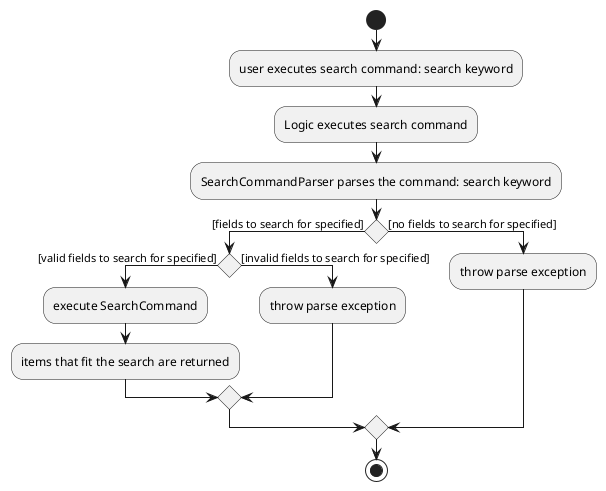 @startuml
start
:user executes search command: search keyword;
:Logic executes search command;
:SearchCommandParser parses the command: search keyword;

    if () then ([fields to search for specified])
        if () then ([valid fields to search for specified])
        :execute SearchCommand;

            :items that fit the search are returned;

        else ([invalid fields to search for specified])
        :throw parse exception;
        endif

    else ([no fields to search for specified])
    :throw parse exception;
    endif

stop

@enduml
